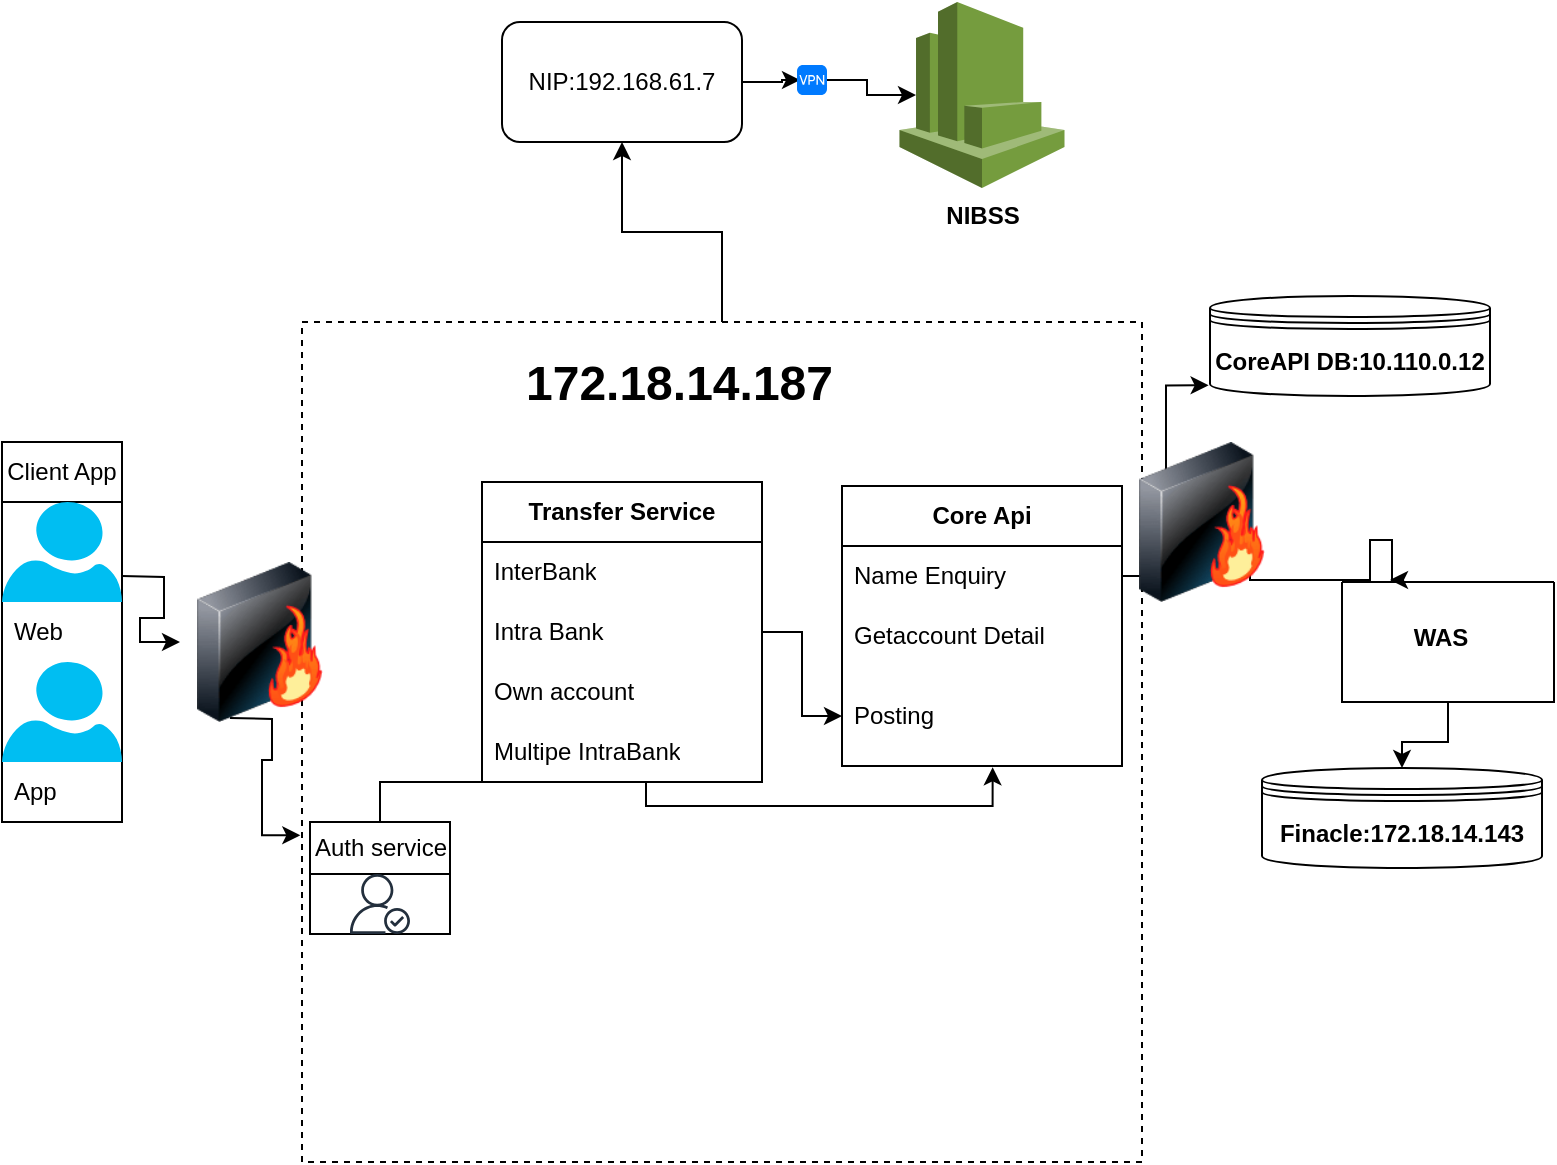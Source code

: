 <mxfile version="24.8.3">
  <diagram name="Page-1" id="HOXcH-lexmh_y3vBjGaD">
    <mxGraphModel dx="1301" dy="664" grid="1" gridSize="10" guides="1" tooltips="1" connect="1" arrows="1" fold="1" page="1" pageScale="1" pageWidth="850" pageHeight="1100" math="0" shadow="0">
      <root>
        <mxCell id="0" />
        <mxCell id="1" parent="0" />
        <mxCell id="WhckQn_8YqK9aiEQFW9J-4" style="edgeStyle=orthogonalEdgeStyle;rounded=0;orthogonalLoop=1;jettySize=auto;html=1;entryX=0.5;entryY=1;entryDx=0;entryDy=0;" edge="1" parent="1" source="HErnAzUT6-5LEjR79Lvf-1" target="WhckQn_8YqK9aiEQFW9J-3">
          <mxGeometry relative="1" as="geometry" />
        </mxCell>
        <mxCell id="HErnAzUT6-5LEjR79Lvf-1" value="" style="whiteSpace=wrap;html=1;aspect=fixed;dashed=1;" parent="1" vertex="1">
          <mxGeometry x="150" y="570" width="420" height="420" as="geometry" />
        </mxCell>
        <mxCell id="HErnAzUT6-5LEjR79Lvf-10" value="Finacle:172.18.14.143" style="shape=datastore;whiteSpace=wrap;html=1;fontStyle=1" parent="1" vertex="1">
          <mxGeometry x="630" y="793" width="140" height="50" as="geometry" />
        </mxCell>
        <mxCell id="WhckQn_8YqK9aiEQFW9J-17" style="edgeStyle=orthogonalEdgeStyle;rounded=0;orthogonalLoop=1;jettySize=auto;html=1;" edge="1" parent="1" target="WhckQn_8YqK9aiEQFW9J-29">
          <mxGeometry relative="1" as="geometry">
            <mxPoint x="60" y="697" as="sourcePoint" />
            <mxPoint x="114" y="660" as="targetPoint" />
          </mxGeometry>
        </mxCell>
        <mxCell id="9p9XvHRa5SeiTtAYQGbj-7" value="Client App" style="swimlane;fontStyle=0;childLayout=stackLayout;horizontal=1;startSize=30;horizontalStack=0;resizeParent=1;resizeParentMax=0;resizeLast=0;collapsible=1;marginBottom=0;whiteSpace=wrap;html=1;" parent="1" vertex="1">
          <mxGeometry y="630" width="60" height="190" as="geometry" />
        </mxCell>
        <mxCell id="9p9XvHRa5SeiTtAYQGbj-6" value="" style="verticalLabelPosition=bottom;html=1;verticalAlign=top;align=center;strokeColor=none;fillColor=#00BEF2;shape=mxgraph.azure.user;" parent="9p9XvHRa5SeiTtAYQGbj-7" vertex="1">
          <mxGeometry y="30" width="60" height="50" as="geometry" />
        </mxCell>
        <mxCell id="9p9XvHRa5SeiTtAYQGbj-9" value="Web" style="text;strokeColor=none;fillColor=none;align=left;verticalAlign=middle;spacingLeft=4;spacingRight=4;overflow=hidden;points=[[0,0.5],[1,0.5]];portConstraint=eastwest;rotatable=0;whiteSpace=wrap;html=1;" parent="9p9XvHRa5SeiTtAYQGbj-7" vertex="1">
          <mxGeometry y="80" width="60" height="30" as="geometry" />
        </mxCell>
        <mxCell id="9p9XvHRa5SeiTtAYQGbj-11" value="" style="verticalLabelPosition=bottom;html=1;verticalAlign=top;align=center;strokeColor=none;fillColor=#00BEF2;shape=mxgraph.azure.user;" parent="9p9XvHRa5SeiTtAYQGbj-7" vertex="1">
          <mxGeometry y="110" width="60" height="50" as="geometry" />
        </mxCell>
        <mxCell id="9p9XvHRa5SeiTtAYQGbj-10" value="App" style="text;strokeColor=none;fillColor=none;align=left;verticalAlign=middle;spacingLeft=4;spacingRight=4;overflow=hidden;points=[[0,0.5],[1,0.5]];portConstraint=eastwest;rotatable=0;whiteSpace=wrap;html=1;" parent="9p9XvHRa5SeiTtAYQGbj-7" vertex="1">
          <mxGeometry y="160" width="60" height="30" as="geometry" />
        </mxCell>
        <mxCell id="9p9XvHRa5SeiTtAYQGbj-12" value="&lt;b&gt;Core Api&lt;/b&gt;" style="swimlane;fontStyle=0;childLayout=stackLayout;horizontal=1;startSize=30;horizontalStack=0;resizeParent=1;resizeParentMax=0;resizeLast=0;collapsible=1;marginBottom=0;whiteSpace=wrap;html=1;" parent="1" vertex="1">
          <mxGeometry x="420" y="652" width="140" height="140" as="geometry" />
        </mxCell>
        <mxCell id="9p9XvHRa5SeiTtAYQGbj-13" value="Name Enquiry" style="text;strokeColor=none;fillColor=none;align=left;verticalAlign=middle;spacingLeft=4;spacingRight=4;overflow=hidden;points=[[0,0.5],[1,0.5]];portConstraint=eastwest;rotatable=0;whiteSpace=wrap;html=1;" parent="9p9XvHRa5SeiTtAYQGbj-12" vertex="1">
          <mxGeometry y="30" width="140" height="30" as="geometry" />
        </mxCell>
        <mxCell id="9p9XvHRa5SeiTtAYQGbj-14" value="Getaccount Detail" style="text;strokeColor=none;fillColor=none;align=left;verticalAlign=middle;spacingLeft=4;spacingRight=4;overflow=hidden;points=[[0,0.5],[1,0.5]];portConstraint=eastwest;rotatable=0;whiteSpace=wrap;html=1;" parent="9p9XvHRa5SeiTtAYQGbj-12" vertex="1">
          <mxGeometry y="60" width="140" height="30" as="geometry" />
        </mxCell>
        <mxCell id="9p9XvHRa5SeiTtAYQGbj-15" value="Posting" style="text;strokeColor=none;fillColor=none;align=left;verticalAlign=middle;spacingLeft=4;spacingRight=4;overflow=hidden;points=[[0,0.5],[1,0.5]];portConstraint=eastwest;rotatable=0;whiteSpace=wrap;html=1;" parent="9p9XvHRa5SeiTtAYQGbj-12" vertex="1">
          <mxGeometry y="90" width="140" height="50" as="geometry" />
        </mxCell>
        <mxCell id="9p9XvHRa5SeiTtAYQGbj-16" value="Auth service" style="swimlane;fontStyle=0;childLayout=stackLayout;horizontal=1;startSize=26;fillColor=none;horizontalStack=0;resizeParent=1;resizeParentMax=0;resizeLast=0;collapsible=1;marginBottom=0;html=1;" parent="1" vertex="1">
          <mxGeometry x="154" y="820" width="70" height="56" as="geometry" />
        </mxCell>
        <mxCell id="HErnAzUT6-5LEjR79Lvf-16" value="" style="sketch=0;outlineConnect=0;fontColor=#232F3E;gradientColor=none;fillColor=#232F3D;strokeColor=none;dashed=0;verticalLabelPosition=bottom;verticalAlign=top;align=center;html=1;fontSize=12;fontStyle=0;aspect=fixed;pointerEvents=1;shape=mxgraph.aws4.authenticated_user;" parent="9p9XvHRa5SeiTtAYQGbj-16" vertex="1">
          <mxGeometry y="26" width="70" height="30" as="geometry" />
        </mxCell>
        <mxCell id="9p9XvHRa5SeiTtAYQGbj-23" value="&lt;b&gt;Transfer Service&lt;/b&gt;" style="swimlane;fontStyle=0;childLayout=stackLayout;horizontal=1;startSize=30;horizontalStack=0;resizeParent=1;resizeParentMax=0;resizeLast=0;collapsible=1;marginBottom=0;whiteSpace=wrap;html=1;" parent="1" vertex="1">
          <mxGeometry x="240" y="650" width="140" height="150" as="geometry" />
        </mxCell>
        <mxCell id="9p9XvHRa5SeiTtAYQGbj-24" value="InterBank" style="text;strokeColor=none;fillColor=none;align=left;verticalAlign=middle;spacingLeft=4;spacingRight=4;overflow=hidden;points=[[0,0.5],[1,0.5]];portConstraint=eastwest;rotatable=0;whiteSpace=wrap;html=1;" parent="9p9XvHRa5SeiTtAYQGbj-23" vertex="1">
          <mxGeometry y="30" width="140" height="30" as="geometry" />
        </mxCell>
        <mxCell id="9p9XvHRa5SeiTtAYQGbj-25" value="Intra Bank" style="text;strokeColor=none;fillColor=none;align=left;verticalAlign=middle;spacingLeft=4;spacingRight=4;overflow=hidden;points=[[0,0.5],[1,0.5]];portConstraint=eastwest;rotatable=0;whiteSpace=wrap;html=1;" parent="9p9XvHRa5SeiTtAYQGbj-23" vertex="1">
          <mxGeometry y="60" width="140" height="30" as="geometry" />
        </mxCell>
        <mxCell id="9p9XvHRa5SeiTtAYQGbj-27" value="Own account" style="text;strokeColor=none;fillColor=none;align=left;verticalAlign=middle;spacingLeft=4;spacingRight=4;overflow=hidden;points=[[0,0.5],[1,0.5]];portConstraint=eastwest;rotatable=0;whiteSpace=wrap;html=1;" parent="9p9XvHRa5SeiTtAYQGbj-23" vertex="1">
          <mxGeometry y="90" width="140" height="30" as="geometry" />
        </mxCell>
        <mxCell id="9p9XvHRa5SeiTtAYQGbj-26" value="Multipe IntraBank" style="text;strokeColor=none;fillColor=none;align=left;verticalAlign=middle;spacingLeft=4;spacingRight=4;overflow=hidden;points=[[0,0.5],[1,0.5]];portConstraint=eastwest;rotatable=0;whiteSpace=wrap;html=1;" parent="9p9XvHRa5SeiTtAYQGbj-23" vertex="1">
          <mxGeometry y="120" width="140" height="30" as="geometry" />
        </mxCell>
        <mxCell id="9p9XvHRa5SeiTtAYQGbj-29" value="" style="edgeStyle=orthogonalEdgeStyle;rounded=0;orthogonalLoop=1;jettySize=auto;html=1;" parent="1" source="9p9XvHRa5SeiTtAYQGbj-25" target="9p9XvHRa5SeiTtAYQGbj-15" edge="1">
          <mxGeometry relative="1" as="geometry" />
        </mxCell>
        <mxCell id="WhckQn_8YqK9aiEQFW9J-1" value="&lt;h1 style=&quot;margin-top: 0px;&quot;&gt;172.18.14.187&lt;/h1&gt;" style="text;html=1;whiteSpace=wrap;overflow=hidden;rounded=0;" vertex="1" parent="1">
          <mxGeometry x="260" y="580" width="180" height="40" as="geometry" />
        </mxCell>
        <mxCell id="WhckQn_8YqK9aiEQFW9J-2" value="&lt;b&gt;NIBSS&lt;/b&gt;" style="outlineConnect=0;dashed=0;verticalLabelPosition=bottom;verticalAlign=top;align=center;html=1;shape=mxgraph.aws3.cloudwatch;fillColor=#759C3E;gradientColor=none;" vertex="1" parent="1">
          <mxGeometry x="448.75" y="410" width="82.5" height="93" as="geometry" />
        </mxCell>
        <mxCell id="WhckQn_8YqK9aiEQFW9J-3" value="NIP:192.168.61.7" style="rounded=1;whiteSpace=wrap;html=1;" vertex="1" parent="1">
          <mxGeometry x="250" y="420" width="120" height="60" as="geometry" />
        </mxCell>
        <mxCell id="WhckQn_8YqK9aiEQFW9J-5" style="edgeStyle=orthogonalEdgeStyle;rounded=0;orthogonalLoop=1;jettySize=auto;html=1;entryX=0.1;entryY=0.5;entryDx=0;entryDy=0;entryPerimeter=0;" edge="1" parent="1" source="WhckQn_8YqK9aiEQFW9J-27" target="WhckQn_8YqK9aiEQFW9J-2">
          <mxGeometry relative="1" as="geometry" />
        </mxCell>
        <mxCell id="WhckQn_8YqK9aiEQFW9J-6" value="CoreAPI DB:10.110.0.12" style="shape=datastore;whiteSpace=wrap;html=1;fontStyle=1" vertex="1" parent="1">
          <mxGeometry x="604" y="557" width="140" height="50" as="geometry" />
        </mxCell>
        <mxCell id="WhckQn_8YqK9aiEQFW9J-12" value="" style="edgeStyle=orthogonalEdgeStyle;rounded=0;orthogonalLoop=1;jettySize=auto;html=1;" edge="1" parent="1" source="WhckQn_8YqK9aiEQFW9J-10" target="HErnAzUT6-5LEjR79Lvf-10">
          <mxGeometry relative="1" as="geometry" />
        </mxCell>
        <mxCell id="WhckQn_8YqK9aiEQFW9J-10" value="" style="swimlane;startSize=0;" vertex="1" parent="1">
          <mxGeometry x="670" y="700" width="106" height="60" as="geometry" />
        </mxCell>
        <mxCell id="WhckQn_8YqK9aiEQFW9J-11" value="WAS" style="text;html=1;align=center;verticalAlign=middle;resizable=0;points=[];autosize=1;strokeColor=none;fillColor=none;fontStyle=1" vertex="1" parent="1">
          <mxGeometry x="694" y="713" width="50" height="30" as="geometry" />
        </mxCell>
        <mxCell id="WhckQn_8YqK9aiEQFW9J-13" value="" style="edgeStyle=orthogonalEdgeStyle;rounded=0;orthogonalLoop=1;jettySize=auto;html=1;exitX=0.5;exitY=1;exitDx=0;exitDy=0;" edge="1" parent="1">
          <mxGeometry relative="1" as="geometry">
            <mxPoint x="624" y="679" as="sourcePoint" />
            <mxPoint x="694" y="699" as="targetPoint" />
            <Array as="points">
              <mxPoint x="624" y="699" />
              <mxPoint x="684" y="699" />
              <mxPoint x="684" y="679" />
              <mxPoint x="695" y="679" />
            </Array>
          </mxGeometry>
        </mxCell>
        <mxCell id="WhckQn_8YqK9aiEQFW9J-14" value="" style="edgeStyle=orthogonalEdgeStyle;rounded=0;orthogonalLoop=1;jettySize=auto;html=1;entryX=-0.005;entryY=0.893;entryDx=0;entryDy=0;entryPerimeter=0;" edge="1" parent="1" source="9p9XvHRa5SeiTtAYQGbj-13" target="WhckQn_8YqK9aiEQFW9J-6">
          <mxGeometry relative="1" as="geometry" />
        </mxCell>
        <mxCell id="WhckQn_8YqK9aiEQFW9J-18" style="edgeStyle=orthogonalEdgeStyle;rounded=0;orthogonalLoop=1;jettySize=auto;html=1;entryX=-0.002;entryY=0.611;entryDx=0;entryDy=0;entryPerimeter=0;" edge="1" parent="1" target="HErnAzUT6-5LEjR79Lvf-1">
          <mxGeometry relative="1" as="geometry">
            <mxPoint x="114" y="768" as="sourcePoint" />
          </mxGeometry>
        </mxCell>
        <mxCell id="WhckQn_8YqK9aiEQFW9J-25" style="edgeStyle=orthogonalEdgeStyle;rounded=0;orthogonalLoop=1;jettySize=auto;html=1;entryX=0.538;entryY=1.013;entryDx=0;entryDy=0;entryPerimeter=0;" edge="1" parent="1" source="9p9XvHRa5SeiTtAYQGbj-16" target="9p9XvHRa5SeiTtAYQGbj-15">
          <mxGeometry relative="1" as="geometry" />
        </mxCell>
        <mxCell id="WhckQn_8YqK9aiEQFW9J-26" value="" style="edgeStyle=orthogonalEdgeStyle;rounded=0;orthogonalLoop=1;jettySize=auto;html=1;entryX=0.1;entryY=0.5;entryDx=0;entryDy=0;entryPerimeter=0;" edge="1" parent="1" source="WhckQn_8YqK9aiEQFW9J-3" target="WhckQn_8YqK9aiEQFW9J-27">
          <mxGeometry relative="1" as="geometry">
            <mxPoint x="370" y="450" as="sourcePoint" />
            <mxPoint x="457" y="457" as="targetPoint" />
          </mxGeometry>
        </mxCell>
        <mxCell id="WhckQn_8YqK9aiEQFW9J-27" value="" style="html=1;strokeWidth=1;shadow=0;dashed=0;shape=mxgraph.ios7.misc.vpn;fillColor=#007AFF;strokeColor=none;buttonText=;strokeColor2=#222222;fontColor=#222222;fontSize=8;verticalLabelPosition=bottom;verticalAlign=top;align=center;sketch=0;" vertex="1" parent="1">
          <mxGeometry x="397.5" y="441.5" width="15" height="15" as="geometry" />
        </mxCell>
        <mxCell id="WhckQn_8YqK9aiEQFW9J-28" value="" style="image;html=1;image=img/lib/clip_art/networking/Firewall-page1_128x128.png" vertex="1" parent="1">
          <mxGeometry x="560" y="630" width="80" height="80" as="geometry" />
        </mxCell>
        <mxCell id="WhckQn_8YqK9aiEQFW9J-29" value="" style="image;html=1;image=img/lib/clip_art/networking/Firewall-page1_128x128.png" vertex="1" parent="1">
          <mxGeometry x="89" y="690" width="80" height="80" as="geometry" />
        </mxCell>
      </root>
    </mxGraphModel>
  </diagram>
</mxfile>
